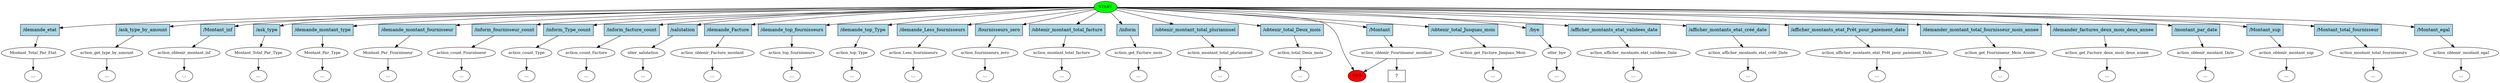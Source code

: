 digraph  {
0 [class="start active", fillcolor=green, fontsize=12, label=START, style=filled];
"-1" [class=end, fillcolor=red, fontsize=12, label=END, style=filled];
1 [class="", fontsize=12, label=Montant_Total_Par_Etat];
3 [class="", fontsize=12, label=action_get_type_by_amount];
"-5" [class=ellipsis, label="..."];
4 [class="", fontsize=12, label=action_obtenir_montant_inf];
"-6" [class=ellipsis, label="..."];
5 [class="", fontsize=12, label=Montant_Total_Par_Type];
"-7" [class=ellipsis, label="..."];
6 [class="", fontsize=12, label=Montant_Par_Type];
"-8" [class=ellipsis, label="..."];
7 [class="", fontsize=12, label=Montant_Par_Fournisseur];
"-9" [class=ellipsis, label="..."];
8 [class="", fontsize=12, label=action_count_Fournisseur];
"-10" [class=ellipsis, label="..."];
9 [class="", fontsize=12, label=action_count_Type];
"-11" [class=ellipsis, label="..."];
10 [class="", fontsize=12, label=action_count_Facture];
"-12" [class=ellipsis, label="..."];
11 [class="", fontsize=12, label=utter_salutation];
"-13" [class=ellipsis, label="..."];
12 [class="", fontsize=12, label=action_obtenir_Facture_montant];
"-14" [class=ellipsis, label="..."];
13 [class="", fontsize=12, label=action_top_fournisseurs];
"-15" [class=ellipsis, label="..."];
14 [class="", fontsize=12, label=action_top_Type];
"-16" [class=ellipsis, label="..."];
15 [class="", fontsize=12, label=action_Less_fournisseurs];
"-17" [class=ellipsis, label="..."];
16 [class="", fontsize=12, label=action_fournisseurs_zero];
"-18" [class=ellipsis, label="..."];
17 [class="", fontsize=12, label=action_montant_total_facture];
"-19" [class=ellipsis, label="..."];
18 [class="", fontsize=12, label=action_get_Facture_mois];
"-20" [class=ellipsis, label="..."];
19 [class="", fontsize=12, label=action_montant_total_pluriannuel];
20 [class="", fontsize=12, label=action_total_Deux_mois];
21 [class="", fontsize=12, label=action_get_Facture_Jusquau_Mois];
22 [class="", fontsize=12, label=utter_bye];
"-24" [class=ellipsis, label="..."];
23 [class="", fontsize=12, label=action_afficher_montants_etat_validees_Date];
24 [class="", fontsize=12, label="action_afficher_montants_etat_créé_Date"];
"-26" [class=ellipsis, label="..."];
25 [class="", fontsize=12, label="action_afficher_montants_etat_Prêt_pour_paiement_Date"];
"-28" [class=ellipsis, label="..."];
27 [class="", fontsize=12, label="action_get_Fournisseur_Mois_Année"];
"-30" [class=ellipsis, label="..."];
"-32" [class=ellipsis, label="..."];
"-33" [class=ellipsis, label="..."];
"-34" [class=ellipsis, label="..."];
33 [class=active, fontsize=12, label=action_obtenir_Fournisseur_montant];
34 [class="", fontsize=12, label=action_get_Facture_deux_mois_deux_annee];
"-37" [class=ellipsis, label="..."];
37 [class="", fontsize=12, label=action_obtenir_montant_Date];
"-38" [class=ellipsis, label="..."];
38 [class="", fontsize=12, label=action_obtenir_montant_sup];
"-39" [class=ellipsis, label="..."];
39 [class="", fontsize=12, label=action_montant_total_fournisseurs];
"-40" [class=ellipsis, label="..."];
40 [class="", fontsize=12, label=action_obtenir_montant_egal];
"-41" [class=ellipsis, label="..."];
"-42" [class=ellipsis, label="..."];
"-44" [class=ellipsis, label="..."];
45 [class="intent dashed active", label="  ?  ", shape=rect];
46 [class=intent, fillcolor=lightblue, label="/demande_etat", shape=rect, style=filled];
47 [class=intent, fillcolor=lightblue, label="/ask_type_by_amount", shape=rect, style=filled];
48 [class=intent, fillcolor=lightblue, label="/Montant_inf", shape=rect, style=filled];
49 [class=intent, fillcolor=lightblue, label="/ask_type", shape=rect, style=filled];
50 [class=intent, fillcolor=lightblue, label="/demande_montant_type", shape=rect, style=filled];
51 [class=intent, fillcolor=lightblue, label="/demande_montant_fournisseur", shape=rect, style=filled];
52 [class=intent, fillcolor=lightblue, label="/inform_fournisseur_count", shape=rect, style=filled];
53 [class=intent, fillcolor=lightblue, label="/inform_Type_count", shape=rect, style=filled];
54 [class=intent, fillcolor=lightblue, label="/inform_facture_count", shape=rect, style=filled];
55 [class=intent, fillcolor=lightblue, label="/salutation", shape=rect, style=filled];
56 [class=intent, fillcolor=lightblue, label="/demande_Facture", shape=rect, style=filled];
57 [class=intent, fillcolor=lightblue, label="/demande_top_fournisseurs", shape=rect, style=filled];
58 [class=intent, fillcolor=lightblue, label="/demande_top_Type", shape=rect, style=filled];
59 [class=intent, fillcolor=lightblue, label="/demande_Less_fournisseurs", shape=rect, style=filled];
60 [class=intent, fillcolor=lightblue, label="/fournisseurs_zero", shape=rect, style=filled];
61 [class=intent, fillcolor=lightblue, label="/obtenir_montant_total_facture", shape=rect, style=filled];
62 [class=intent, fillcolor=lightblue, label="/inform", shape=rect, style=filled];
63 [class=intent, fillcolor=lightblue, label="/obtenir_montant_total_pluriannuel", shape=rect, style=filled];
64 [class=intent, fillcolor=lightblue, label="/obtenir_total_Deux_mois", shape=rect, style=filled];
65 [class=intent, fillcolor=lightblue, label="/obtenir_total_Jusquau_mois", shape=rect, style=filled];
66 [class=intent, fillcolor=lightblue, label="/bye", shape=rect, style=filled];
67 [class=intent, fillcolor=lightblue, label="/afficher_montants_etat_validees_date", shape=rect, style=filled];
68 [class=intent, fillcolor=lightblue, label="/afficher_montants_etat_créé_date", shape=rect, style=filled];
69 [class=intent, fillcolor=lightblue, label="/afficher_montants_etat_Prêt_pour_paiement_date", shape=rect, style=filled];
70 [class=intent, fillcolor=lightblue, label="/demander_montant_total_fournisseur_mois_annee", shape=rect, style=filled];
71 [class="intent active", fillcolor=lightblue, label="/Montant", shape=rect, style=filled];
72 [class=intent, fillcolor=lightblue, label="/demander_factures_deux_mois_deux_annee", shape=rect, style=filled];
73 [class=intent, fillcolor=lightblue, label="/montant_par_date", shape=rect, style=filled];
74 [class=intent, fillcolor=lightblue, label="/Montant_sup", shape=rect, style=filled];
75 [class=intent, fillcolor=lightblue, label="/Montant_total_fournisseur", shape=rect, style=filled];
76 [class=intent, fillcolor=lightblue, label="/Montant_egal", shape=rect, style=filled];
0 -> "-1"  [class="", key=NONE, label=""];
0 -> 46  [class="", key=0];
0 -> 47  [class="", key=0];
0 -> 48  [class="", key=0];
0 -> 49  [class="", key=0];
0 -> 50  [class="", key=0];
0 -> 51  [class="", key=0];
0 -> 52  [class="", key=0];
0 -> 53  [class="", key=0];
0 -> 54  [class="", key=0];
0 -> 55  [class="", key=0];
0 -> 56  [class="", key=0];
0 -> 57  [class="", key=0];
0 -> 58  [class="", key=0];
0 -> 59  [class="", key=0];
0 -> 60  [class="", key=0];
0 -> 61  [class="", key=0];
0 -> 62  [class="", key=0];
0 -> 63  [class="", key=0];
0 -> 64  [class="", key=0];
0 -> 65  [class="", key=0];
0 -> 66  [class="", key=0];
0 -> 67  [class="", key=0];
0 -> 68  [class="", key=0];
0 -> 69  [class="", key=0];
0 -> 70  [class="", key=0];
0 -> 71  [class=active, key=0];
0 -> 72  [class="", key=0];
0 -> 73  [class="", key=0];
0 -> 74  [class="", key=0];
0 -> 75  [class="", key=0];
0 -> 76  [class="", key=0];
1 -> "-42"  [class="", key=NONE, label=""];
3 -> "-5"  [class="", key=NONE, label=""];
4 -> "-6"  [class="", key=NONE, label=""];
5 -> "-7"  [class="", key=NONE, label=""];
6 -> "-8"  [class="", key=NONE, label=""];
7 -> "-9"  [class="", key=NONE, label=""];
8 -> "-10"  [class="", key=NONE, label=""];
9 -> "-11"  [class="", key=NONE, label=""];
10 -> "-12"  [class="", key=NONE, label=""];
11 -> "-13"  [class="", key=NONE, label=""];
12 -> "-14"  [class="", key=NONE, label=""];
13 -> "-15"  [class="", key=NONE, label=""];
14 -> "-16"  [class="", key=NONE, label=""];
15 -> "-17"  [class="", key=NONE, label=""];
16 -> "-18"  [class="", key=NONE, label=""];
17 -> "-19"  [class="", key=NONE, label=""];
18 -> "-20"  [class="", key=NONE, label=""];
19 -> "-28"  [class="", key=NONE, label=""];
20 -> "-37"  [class="", key=NONE, label=""];
21 -> "-32"  [class="", key=NONE, label=""];
22 -> "-24"  [class="", key=NONE, label=""];
23 -> "-33"  [class="", key=NONE, label=""];
24 -> "-26"  [class="", key=NONE, label=""];
25 -> "-34"  [class="", key=NONE, label=""];
27 -> "-30"  [class="", key=NONE, label=""];
33 -> "-1"  [class="", key=NONE, label=""];
33 -> 45  [class=active, key=NONE, label=""];
34 -> "-44"  [class="", key=NONE, label=""];
37 -> "-38"  [class="", key=NONE, label=""];
38 -> "-39"  [class="", key=NONE, label=""];
39 -> "-40"  [class="", key=NONE, label=""];
40 -> "-41"  [class="", key=NONE, label=""];
46 -> 1  [class="", key=0];
47 -> 3  [class="", key=0];
48 -> 4  [class="", key=0];
49 -> 5  [class="", key=0];
50 -> 6  [class="", key=0];
51 -> 7  [class="", key=0];
52 -> 8  [class="", key=0];
53 -> 9  [class="", key=0];
54 -> 10  [class="", key=0];
55 -> 11  [class="", key=0];
56 -> 12  [class="", key=0];
57 -> 13  [class="", key=0];
58 -> 14  [class="", key=0];
59 -> 15  [class="", key=0];
60 -> 16  [class="", key=0];
61 -> 17  [class="", key=0];
62 -> 18  [class="", key=0];
63 -> 19  [class="", key=0];
64 -> 20  [class="", key=0];
65 -> 21  [class="", key=0];
66 -> 22  [class="", key=0];
67 -> 23  [class="", key=0];
68 -> 24  [class="", key=0];
69 -> 25  [class="", key=0];
70 -> 27  [class="", key=0];
71 -> 33  [class=active, key=0];
72 -> 34  [class="", key=0];
73 -> 37  [class="", key=0];
74 -> 38  [class="", key=0];
75 -> 39  [class="", key=0];
76 -> 40  [class="", key=0];
}
